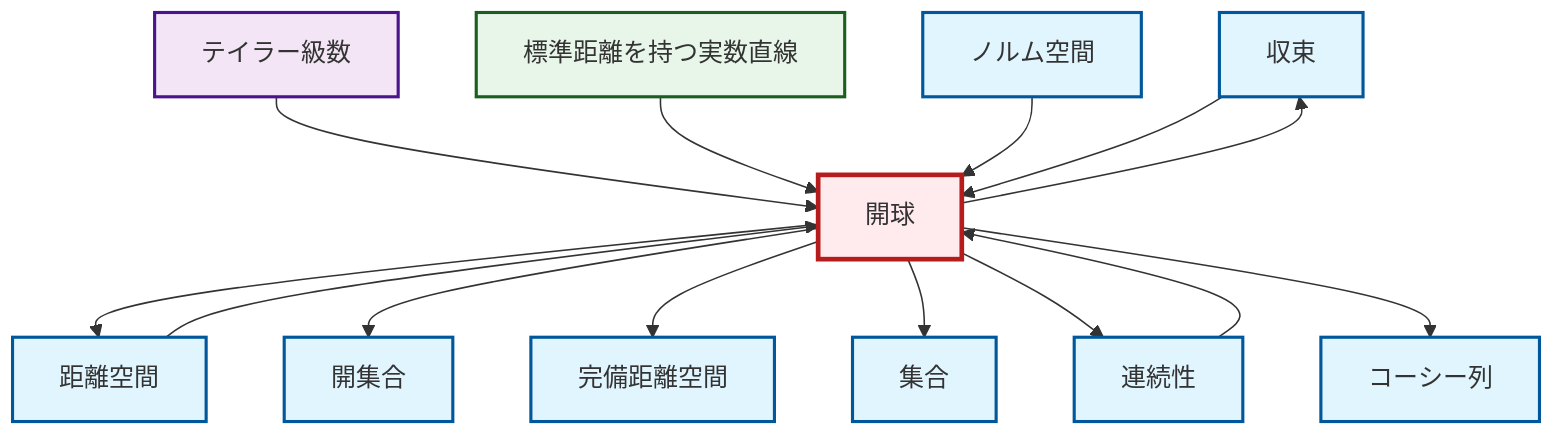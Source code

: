 graph TD
    classDef definition fill:#e1f5fe,stroke:#01579b,stroke-width:2px
    classDef theorem fill:#f3e5f5,stroke:#4a148c,stroke-width:2px
    classDef axiom fill:#fff3e0,stroke:#e65100,stroke-width:2px
    classDef example fill:#e8f5e9,stroke:#1b5e20,stroke-width:2px
    classDef current fill:#ffebee,stroke:#b71c1c,stroke-width:3px
    def-complete-metric-space["完備距離空間"]:::definition
    def-set["集合"]:::definition
    def-convergence["収束"]:::definition
    def-normed-vector-space["ノルム空間"]:::definition
    ex-real-line-metric["標準距離を持つ実数直線"]:::example
    thm-taylor-series["テイラー級数"]:::theorem
    def-open-ball["開球"]:::definition
    def-continuity["連続性"]:::definition
    def-cauchy-sequence["コーシー列"]:::definition
    def-metric-space["距離空間"]:::definition
    def-open-set["開集合"]:::definition
    def-open-ball --> def-metric-space
    thm-taylor-series --> def-open-ball
    def-metric-space --> def-open-ball
    def-open-ball --> def-open-set
    def-open-ball --> def-complete-metric-space
    def-open-ball --> def-set
    def-continuity --> def-open-ball
    def-open-ball --> def-convergence
    def-open-ball --> def-continuity
    ex-real-line-metric --> def-open-ball
    def-open-ball --> def-cauchy-sequence
    def-normed-vector-space --> def-open-ball
    def-convergence --> def-open-ball
    class def-open-ball current